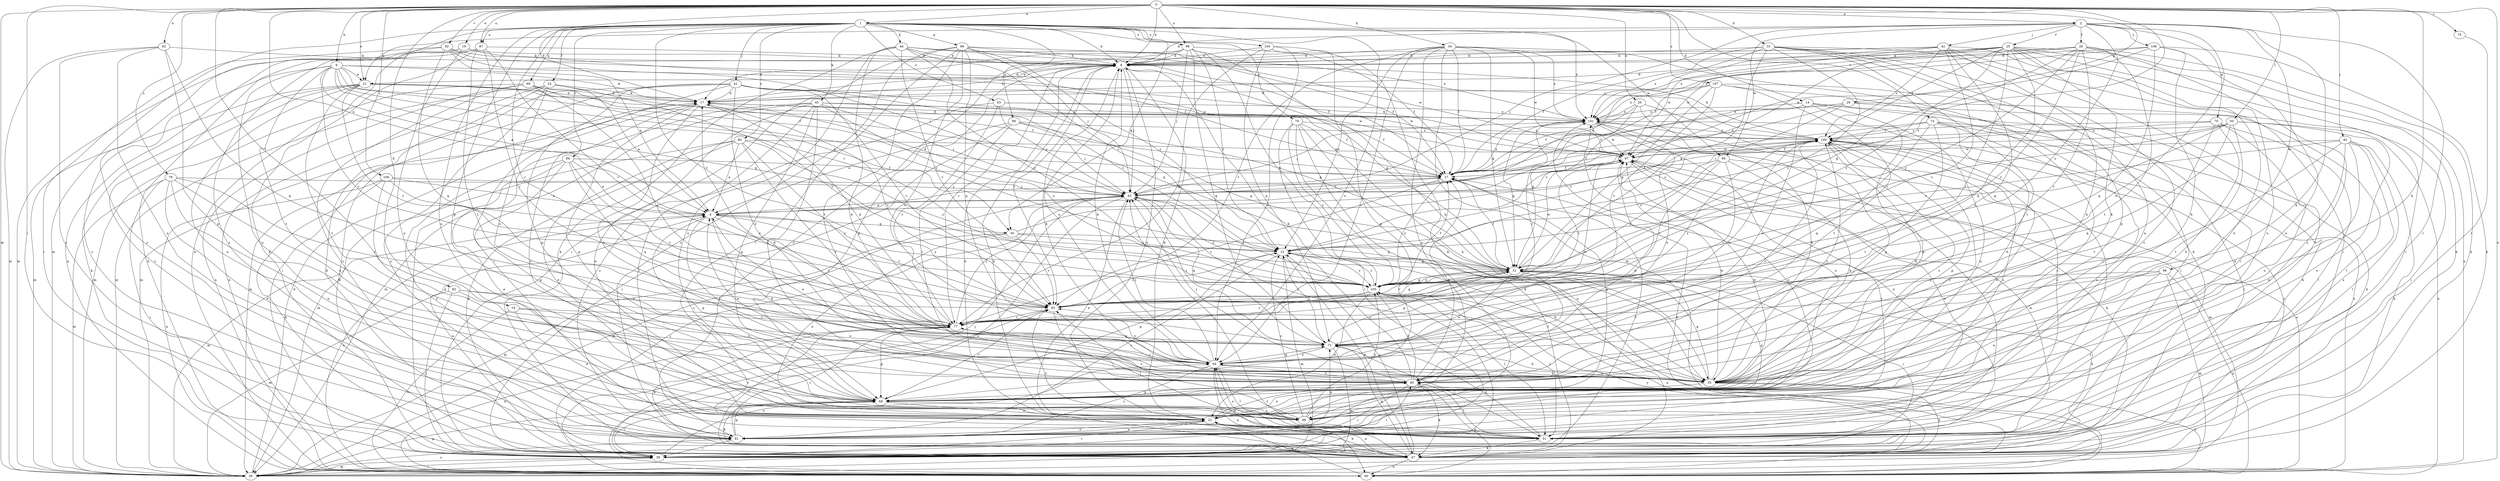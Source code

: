 strict digraph  {
0;
1;
2;
4;
6;
8;
12;
14;
16;
17;
19;
20;
21;
22;
24;
25;
26;
27;
29;
30;
31;
33;
34;
35;
39;
40;
41;
42;
43;
44;
45;
47;
50;
51;
56;
60;
62;
63;
64;
66;
68;
69;
70;
72;
74;
75;
77;
78;
79;
80;
81;
82;
84;
85;
87;
88;
89;
92;
93;
95;
96;
97;
98;
101;
104;
105;
106;
107;
108;
109;
0 -> 1  [label=a];
0 -> 2  [label=a];
0 -> 4  [label=a];
0 -> 6  [label=b];
0 -> 8  [label=b];
0 -> 12  [label=c];
0 -> 14  [label=d];
0 -> 16  [label=d];
0 -> 17  [label=d];
0 -> 19  [label=e];
0 -> 20  [label=e];
0 -> 21  [label=e];
0 -> 29  [label=g];
0 -> 33  [label=h];
0 -> 34  [label=h];
0 -> 35  [label=h];
0 -> 39  [label=i];
0 -> 40  [label=j];
0 -> 50  [label=l];
0 -> 56  [label=m];
0 -> 60  [label=n];
0 -> 62  [label=o];
0 -> 74  [label=r];
0 -> 75  [label=r];
0 -> 78  [label=s];
0 -> 82  [label=t];
0 -> 87  [label=u];
0 -> 92  [label=v];
0 -> 98  [label=x];
0 -> 106  [label=z];
0 -> 107  [label=z];
1 -> 8  [label=b];
1 -> 24  [label=f];
1 -> 30  [label=g];
1 -> 41  [label=j];
1 -> 44  [label=k];
1 -> 45  [label=k];
1 -> 56  [label=m];
1 -> 60  [label=n];
1 -> 63  [label=o];
1 -> 64  [label=o];
1 -> 66  [label=p];
1 -> 68  [label=p];
1 -> 69  [label=q];
1 -> 77  [label=r];
1 -> 79  [label=s];
1 -> 80  [label=s];
1 -> 84  [label=t];
1 -> 87  [label=u];
1 -> 88  [label=u];
1 -> 89  [label=u];
1 -> 93  [label=v];
1 -> 95  [label=w];
1 -> 98  [label=x];
1 -> 101  [label=x];
1 -> 104  [label=y];
2 -> 8  [label=b];
2 -> 21  [label=e];
2 -> 25  [label=f];
2 -> 26  [label=f];
2 -> 35  [label=h];
2 -> 42  [label=j];
2 -> 43  [label=j];
2 -> 51  [label=l];
2 -> 64  [label=o];
2 -> 70  [label=q];
2 -> 95  [label=w];
2 -> 96  [label=w];
2 -> 105  [label=y];
2 -> 108  [label=z];
4 -> 30  [label=g];
4 -> 35  [label=h];
4 -> 56  [label=m];
4 -> 68  [label=p];
4 -> 77  [label=r];
4 -> 85  [label=t];
4 -> 93  [label=v];
4 -> 97  [label=w];
4 -> 105  [label=y];
6 -> 4  [label=a];
6 -> 12  [label=c];
6 -> 17  [label=d];
6 -> 21  [label=e];
6 -> 27  [label=f];
6 -> 30  [label=g];
6 -> 31  [label=g];
6 -> 81  [label=s];
6 -> 85  [label=t];
6 -> 89  [label=u];
6 -> 93  [label=v];
6 -> 97  [label=w];
8 -> 21  [label=e];
8 -> 22  [label=e];
8 -> 31  [label=g];
8 -> 35  [label=h];
8 -> 43  [label=j];
8 -> 47  [label=k];
8 -> 64  [label=o];
8 -> 68  [label=p];
8 -> 77  [label=r];
8 -> 93  [label=v];
12 -> 31  [label=g];
12 -> 35  [label=h];
12 -> 47  [label=k];
12 -> 56  [label=m];
12 -> 68  [label=p];
12 -> 81  [label=s];
12 -> 105  [label=y];
14 -> 12  [label=c];
14 -> 47  [label=k];
14 -> 64  [label=o];
14 -> 68  [label=p];
14 -> 81  [label=s];
14 -> 89  [label=u];
14 -> 101  [label=x];
16 -> 22  [label=e];
16 -> 60  [label=n];
16 -> 64  [label=o];
16 -> 77  [label=r];
17 -> 8  [label=b];
17 -> 56  [label=m];
17 -> 68  [label=p];
17 -> 85  [label=t];
17 -> 89  [label=u];
17 -> 93  [label=v];
17 -> 101  [label=x];
19 -> 8  [label=b];
19 -> 27  [label=f];
19 -> 56  [label=m];
19 -> 60  [label=n];
19 -> 89  [label=u];
20 -> 27  [label=f];
20 -> 31  [label=g];
20 -> 35  [label=h];
20 -> 68  [label=p];
20 -> 101  [label=x];
21 -> 17  [label=d];
21 -> 22  [label=e];
21 -> 27  [label=f];
21 -> 47  [label=k];
21 -> 56  [label=m];
21 -> 81  [label=s];
21 -> 85  [label=t];
21 -> 93  [label=v];
21 -> 97  [label=w];
22 -> 8  [label=b];
22 -> 39  [label=i];
22 -> 47  [label=k];
22 -> 51  [label=l];
22 -> 81  [label=s];
22 -> 85  [label=t];
22 -> 109  [label=z];
24 -> 4  [label=a];
24 -> 17  [label=d];
24 -> 47  [label=k];
24 -> 56  [label=m];
24 -> 60  [label=n];
24 -> 64  [label=o];
24 -> 81  [label=s];
24 -> 105  [label=y];
25 -> 4  [label=a];
25 -> 8  [label=b];
25 -> 17  [label=d];
25 -> 35  [label=h];
25 -> 39  [label=i];
25 -> 47  [label=k];
25 -> 60  [label=n];
25 -> 72  [label=q];
25 -> 77  [label=r];
25 -> 89  [label=u];
25 -> 101  [label=x];
25 -> 105  [label=y];
25 -> 109  [label=z];
26 -> 8  [label=b];
26 -> 27  [label=f];
26 -> 31  [label=g];
26 -> 47  [label=k];
26 -> 77  [label=r];
26 -> 81  [label=s];
26 -> 85  [label=t];
26 -> 93  [label=v];
26 -> 97  [label=w];
26 -> 105  [label=y];
27 -> 43  [label=j];
27 -> 68  [label=p];
27 -> 77  [label=r];
27 -> 101  [label=x];
27 -> 105  [label=y];
29 -> 12  [label=c];
29 -> 27  [label=f];
29 -> 39  [label=i];
29 -> 43  [label=j];
29 -> 51  [label=l];
29 -> 101  [label=x];
30 -> 12  [label=c];
30 -> 22  [label=e];
30 -> 31  [label=g];
30 -> 56  [label=m];
30 -> 93  [label=v];
30 -> 109  [label=z];
31 -> 27  [label=f];
31 -> 39  [label=i];
31 -> 47  [label=k];
31 -> 64  [label=o];
31 -> 85  [label=t];
31 -> 93  [label=v];
31 -> 97  [label=w];
31 -> 105  [label=y];
31 -> 109  [label=z];
33 -> 8  [label=b];
33 -> 22  [label=e];
33 -> 27  [label=f];
33 -> 31  [label=g];
33 -> 51  [label=l];
33 -> 68  [label=p];
33 -> 81  [label=s];
33 -> 85  [label=t];
33 -> 101  [label=x];
33 -> 105  [label=y];
34 -> 8  [label=b];
34 -> 12  [label=c];
34 -> 27  [label=f];
34 -> 31  [label=g];
34 -> 47  [label=k];
34 -> 56  [label=m];
34 -> 64  [label=o];
34 -> 81  [label=s];
34 -> 93  [label=v];
34 -> 97  [label=w];
34 -> 101  [label=x];
35 -> 4  [label=a];
35 -> 17  [label=d];
35 -> 22  [label=e];
35 -> 31  [label=g];
35 -> 43  [label=j];
35 -> 47  [label=k];
35 -> 60  [label=n];
35 -> 64  [label=o];
35 -> 77  [label=r];
35 -> 97  [label=w];
35 -> 109  [label=z];
39 -> 17  [label=d];
39 -> 27  [label=f];
39 -> 43  [label=j];
39 -> 56  [label=m];
39 -> 64  [label=o];
39 -> 85  [label=t];
39 -> 93  [label=v];
39 -> 97  [label=w];
39 -> 101  [label=x];
40 -> 12  [label=c];
40 -> 22  [label=e];
40 -> 35  [label=h];
40 -> 47  [label=k];
40 -> 51  [label=l];
40 -> 85  [label=t];
40 -> 89  [label=u];
40 -> 97  [label=w];
41 -> 12  [label=c];
41 -> 17  [label=d];
41 -> 31  [label=g];
41 -> 39  [label=i];
41 -> 51  [label=l];
41 -> 56  [label=m];
41 -> 64  [label=o];
41 -> 68  [label=p];
41 -> 93  [label=v];
41 -> 97  [label=w];
42 -> 4  [label=a];
42 -> 8  [label=b];
42 -> 17  [label=d];
42 -> 35  [label=h];
42 -> 39  [label=i];
42 -> 64  [label=o];
42 -> 89  [label=u];
42 -> 93  [label=v];
42 -> 97  [label=w];
42 -> 109  [label=z];
43 -> 4  [label=a];
43 -> 17  [label=d];
43 -> 22  [label=e];
43 -> 27  [label=f];
43 -> 56  [label=m];
43 -> 60  [label=n];
43 -> 72  [label=q];
43 -> 105  [label=y];
44 -> 8  [label=b];
44 -> 12  [label=c];
44 -> 27  [label=f];
44 -> 35  [label=h];
44 -> 47  [label=k];
44 -> 89  [label=u];
44 -> 93  [label=v];
44 -> 97  [label=w];
44 -> 101  [label=x];
44 -> 105  [label=y];
45 -> 22  [label=e];
45 -> 27  [label=f];
45 -> 39  [label=i];
45 -> 43  [label=j];
45 -> 51  [label=l];
45 -> 56  [label=m];
45 -> 68  [label=p];
45 -> 85  [label=t];
45 -> 101  [label=x];
45 -> 105  [label=y];
47 -> 4  [label=a];
47 -> 8  [label=b];
47 -> 12  [label=c];
47 -> 22  [label=e];
47 -> 27  [label=f];
47 -> 60  [label=n];
47 -> 64  [label=o];
47 -> 72  [label=q];
47 -> 77  [label=r];
47 -> 109  [label=z];
50 -> 12  [label=c];
50 -> 22  [label=e];
50 -> 31  [label=g];
50 -> 43  [label=j];
50 -> 60  [label=n];
50 -> 72  [label=q];
50 -> 85  [label=t];
50 -> 109  [label=z];
51 -> 43  [label=j];
51 -> 47  [label=k];
51 -> 64  [label=o];
51 -> 72  [label=q];
51 -> 85  [label=t];
51 -> 93  [label=v];
51 -> 97  [label=w];
51 -> 101  [label=x];
51 -> 105  [label=y];
56 -> 17  [label=d];
56 -> 39  [label=i];
56 -> 68  [label=p];
56 -> 81  [label=s];
60 -> 4  [label=a];
60 -> 22  [label=e];
60 -> 43  [label=j];
60 -> 101  [label=x];
60 -> 105  [label=y];
62 -> 8  [label=b];
62 -> 56  [label=m];
62 -> 68  [label=p];
62 -> 72  [label=q];
62 -> 81  [label=s];
62 -> 89  [label=u];
63 -> 27  [label=f];
63 -> 43  [label=j];
63 -> 77  [label=r];
63 -> 81  [label=s];
63 -> 101  [label=x];
64 -> 4  [label=a];
64 -> 8  [label=b];
64 -> 35  [label=h];
64 -> 43  [label=j];
64 -> 51  [label=l];
64 -> 60  [label=n];
64 -> 72  [label=q];
64 -> 81  [label=s];
64 -> 85  [label=t];
64 -> 93  [label=v];
66 -> 8  [label=b];
66 -> 12  [label=c];
66 -> 27  [label=f];
66 -> 39  [label=i];
66 -> 43  [label=j];
66 -> 51  [label=l];
66 -> 64  [label=o];
66 -> 72  [label=q];
66 -> 81  [label=s];
66 -> 85  [label=t];
68 -> 22  [label=e];
68 -> 39  [label=i];
68 -> 47  [label=k];
68 -> 89  [label=u];
68 -> 93  [label=v];
68 -> 97  [label=w];
68 -> 109  [label=z];
69 -> 12  [label=c];
69 -> 17  [label=d];
69 -> 31  [label=g];
69 -> 56  [label=m];
69 -> 60  [label=n];
69 -> 77  [label=r];
69 -> 81  [label=s];
70 -> 27  [label=f];
70 -> 35  [label=h];
70 -> 51  [label=l];
70 -> 85  [label=t];
70 -> 89  [label=u];
70 -> 109  [label=z];
72 -> 12  [label=c];
72 -> 31  [label=g];
72 -> 35  [label=h];
72 -> 43  [label=j];
72 -> 51  [label=l];
72 -> 56  [label=m];
72 -> 64  [label=o];
72 -> 97  [label=w];
72 -> 109  [label=z];
74 -> 35  [label=h];
74 -> 39  [label=i];
74 -> 43  [label=j];
74 -> 47  [label=k];
74 -> 72  [label=q];
74 -> 81  [label=s];
74 -> 85  [label=t];
74 -> 109  [label=z];
75 -> 51  [label=l];
77 -> 17  [label=d];
77 -> 43  [label=j];
77 -> 47  [label=k];
77 -> 60  [label=n];
77 -> 68  [label=p];
77 -> 72  [label=q];
77 -> 109  [label=z];
78 -> 22  [label=e];
78 -> 39  [label=i];
78 -> 43  [label=j];
78 -> 56  [label=m];
78 -> 64  [label=o];
78 -> 77  [label=r];
78 -> 89  [label=u];
79 -> 35  [label=h];
79 -> 39  [label=i];
79 -> 47  [label=k];
79 -> 60  [label=n];
79 -> 81  [label=s];
79 -> 105  [label=y];
79 -> 109  [label=z];
80 -> 4  [label=a];
80 -> 22  [label=e];
80 -> 47  [label=k];
80 -> 56  [label=m];
80 -> 64  [label=o];
80 -> 77  [label=r];
80 -> 97  [label=w];
80 -> 105  [label=y];
81 -> 22  [label=e];
81 -> 39  [label=i];
81 -> 68  [label=p];
81 -> 72  [label=q];
81 -> 77  [label=r];
81 -> 101  [label=x];
82 -> 35  [label=h];
82 -> 39  [label=i];
82 -> 56  [label=m];
82 -> 77  [label=r];
82 -> 93  [label=v];
84 -> 4  [label=a];
84 -> 22  [label=e];
84 -> 27  [label=f];
84 -> 68  [label=p];
84 -> 72  [label=q];
84 -> 77  [label=r];
84 -> 81  [label=s];
85 -> 8  [label=b];
85 -> 12  [label=c];
85 -> 27  [label=f];
85 -> 39  [label=i];
85 -> 43  [label=j];
85 -> 47  [label=k];
85 -> 60  [label=n];
85 -> 68  [label=p];
85 -> 97  [label=w];
85 -> 105  [label=y];
85 -> 109  [label=z];
87 -> 8  [label=b];
87 -> 47  [label=k];
87 -> 60  [label=n];
87 -> 77  [label=r];
87 -> 81  [label=s];
87 -> 85  [label=t];
87 -> 93  [label=v];
88 -> 4  [label=a];
88 -> 31  [label=g];
88 -> 39  [label=i];
88 -> 43  [label=j];
88 -> 85  [label=t];
88 -> 109  [label=z];
89 -> 12  [label=c];
89 -> 31  [label=g];
89 -> 93  [label=v];
89 -> 105  [label=y];
89 -> 109  [label=z];
92 -> 4  [label=a];
92 -> 8  [label=b];
92 -> 39  [label=i];
92 -> 43  [label=j];
92 -> 72  [label=q];
92 -> 81  [label=s];
92 -> 109  [label=z];
93 -> 12  [label=c];
93 -> 31  [label=g];
93 -> 51  [label=l];
93 -> 77  [label=r];
95 -> 27  [label=f];
95 -> 35  [label=h];
95 -> 60  [label=n];
95 -> 77  [label=r];
95 -> 93  [label=v];
95 -> 105  [label=y];
96 -> 22  [label=e];
96 -> 56  [label=m];
96 -> 60  [label=n];
96 -> 77  [label=r];
96 -> 81  [label=s];
96 -> 105  [label=y];
97 -> 27  [label=f];
97 -> 47  [label=k];
97 -> 56  [label=m];
97 -> 81  [label=s];
97 -> 93  [label=v];
98 -> 8  [label=b];
98 -> 12  [label=c];
98 -> 17  [label=d];
98 -> 27  [label=f];
98 -> 35  [label=h];
98 -> 43  [label=j];
98 -> 72  [label=q];
98 -> 81  [label=s];
98 -> 105  [label=y];
101 -> 17  [label=d];
101 -> 31  [label=g];
101 -> 43  [label=j];
101 -> 51  [label=l];
101 -> 64  [label=o];
101 -> 77  [label=r];
101 -> 89  [label=u];
101 -> 97  [label=w];
101 -> 109  [label=z];
104 -> 8  [label=b];
104 -> 47  [label=k];
104 -> 64  [label=o];
104 -> 68  [label=p];
104 -> 72  [label=q];
104 -> 77  [label=r];
105 -> 12  [label=c];
105 -> 22  [label=e];
105 -> 27  [label=f];
105 -> 31  [label=g];
105 -> 39  [label=i];
105 -> 43  [label=j];
105 -> 51  [label=l];
105 -> 60  [label=n];
105 -> 77  [label=r];
105 -> 93  [label=v];
106 -> 4  [label=a];
106 -> 43  [label=j];
106 -> 47  [label=k];
106 -> 60  [label=n];
106 -> 68  [label=p];
106 -> 105  [label=y];
107 -> 17  [label=d];
107 -> 31  [label=g];
107 -> 39  [label=i];
107 -> 51  [label=l];
107 -> 85  [label=t];
107 -> 93  [label=v];
107 -> 101  [label=x];
108 -> 8  [label=b];
108 -> 22  [label=e];
108 -> 35  [label=h];
108 -> 47  [label=k];
108 -> 72  [label=q];
108 -> 97  [label=w];
108 -> 101  [label=x];
109 -> 8  [label=b];
109 -> 22  [label=e];
109 -> 27  [label=f];
109 -> 35  [label=h];
109 -> 51  [label=l];
109 -> 68  [label=p];
109 -> 97  [label=w];
}
